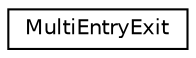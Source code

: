 digraph "Graphical Class Hierarchy"
{
  edge [fontname="Helvetica",fontsize="10",labelfontname="Helvetica",labelfontsize="10"];
  node [fontname="Helvetica",fontsize="10",shape=record];
  rankdir="LR";
  Node0 [label="MultiEntryExit",height=0.2,width=0.4,color="black", fillcolor="white", style="filled",URL="$dd/dfd/class_multi_entry_exit.html",tooltip="C++ TraCI client API implementation. "];
}
